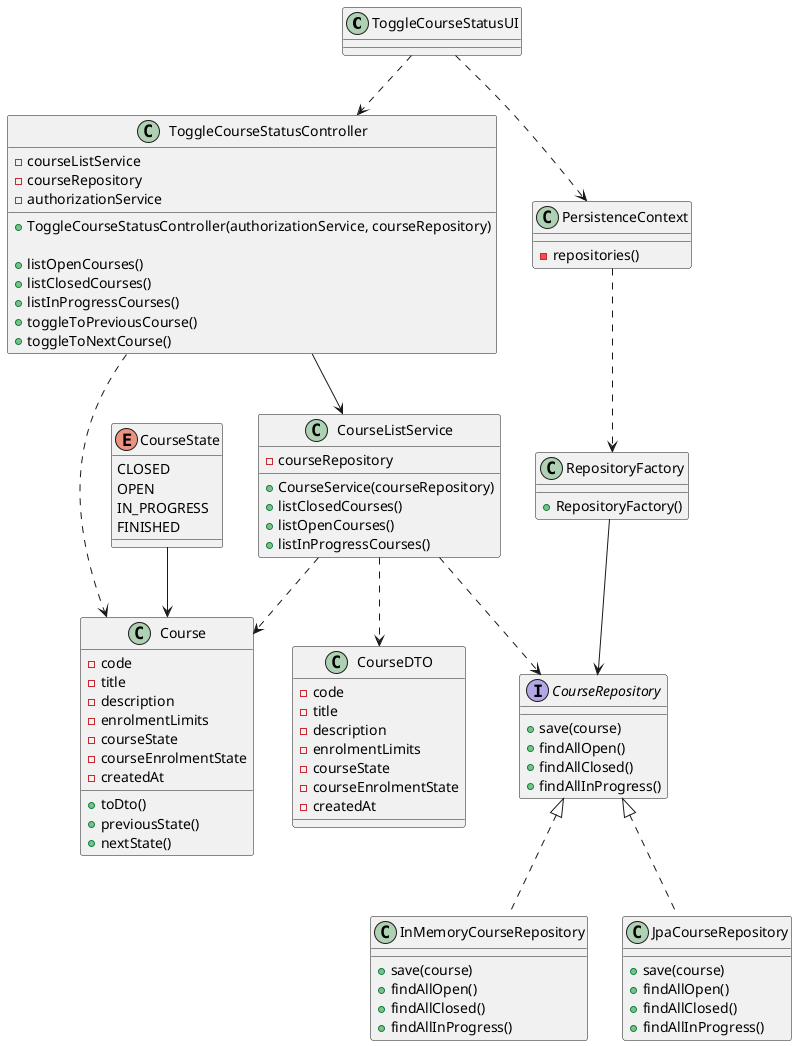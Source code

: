 @startuml US1004_CD

class ToggleCourseStatusUI {

}

class ToggleCourseStatusController {
- courseListService
- courseRepository
- authorizationService
+ ToggleCourseStatusController(authorizationService, courseRepository)

+ listOpenCourses()
+ listClosedCourses()
+ listInProgressCourses()
+ toggleToPreviousCourse()
+ toggleToNextCourse()
}


class Course {
  - code
  - title
  - description
  - enrolmentLimits
  - courseState
  - courseEnrolmentState
  - createdAt
  + toDto()
  + previousState()
  + nextState()
}

class RepositoryFactory {
  + RepositoryFactory()
}

interface CourseRepository {
  + save(course)
  + findAllOpen()
  + findAllClosed()
  + findAllInProgress()
}

class CourseListService {
  - courseRepository

  + CourseService(courseRepository)
  + listClosedCourses()
  + listOpenCourses()
  + listInProgressCourses()
}

class CourseDTO {
  - code
  - title
  - description
  - enrolmentLimits
  - courseState
  - courseEnrolmentState
  - createdAt
}

class InMemoryCourseRepository {
  + save(course)
  + findAllOpen()
  + findAllClosed()
  + findAllInProgress()
}

class JpaCourseRepository {
  + save(course)
  + findAllOpen()
  + findAllClosed()
  + findAllInProgress()
}

class PersistenceContext {
  - repositories()
}


enum CourseState {
  CLOSED
  OPEN
  IN_PROGRESS
  FINISHED
}

CourseState --> Course

PersistenceContext ..> RepositoryFactory
RepositoryFactory --> CourseRepository

CourseRepository <|.. InMemoryCourseRepository
CourseRepository <|.. JpaCourseRepository
ToggleCourseStatusUI ..> PersistenceContext
ToggleCourseStatusController ..> Course
ToggleCourseStatusUI ..> ToggleCourseStatusController

CourseListService ..> Course
CourseListService ..> CourseDTO
CourseListService ..> CourseRepository

ToggleCourseStatusController --> CourseListService

@enduml
